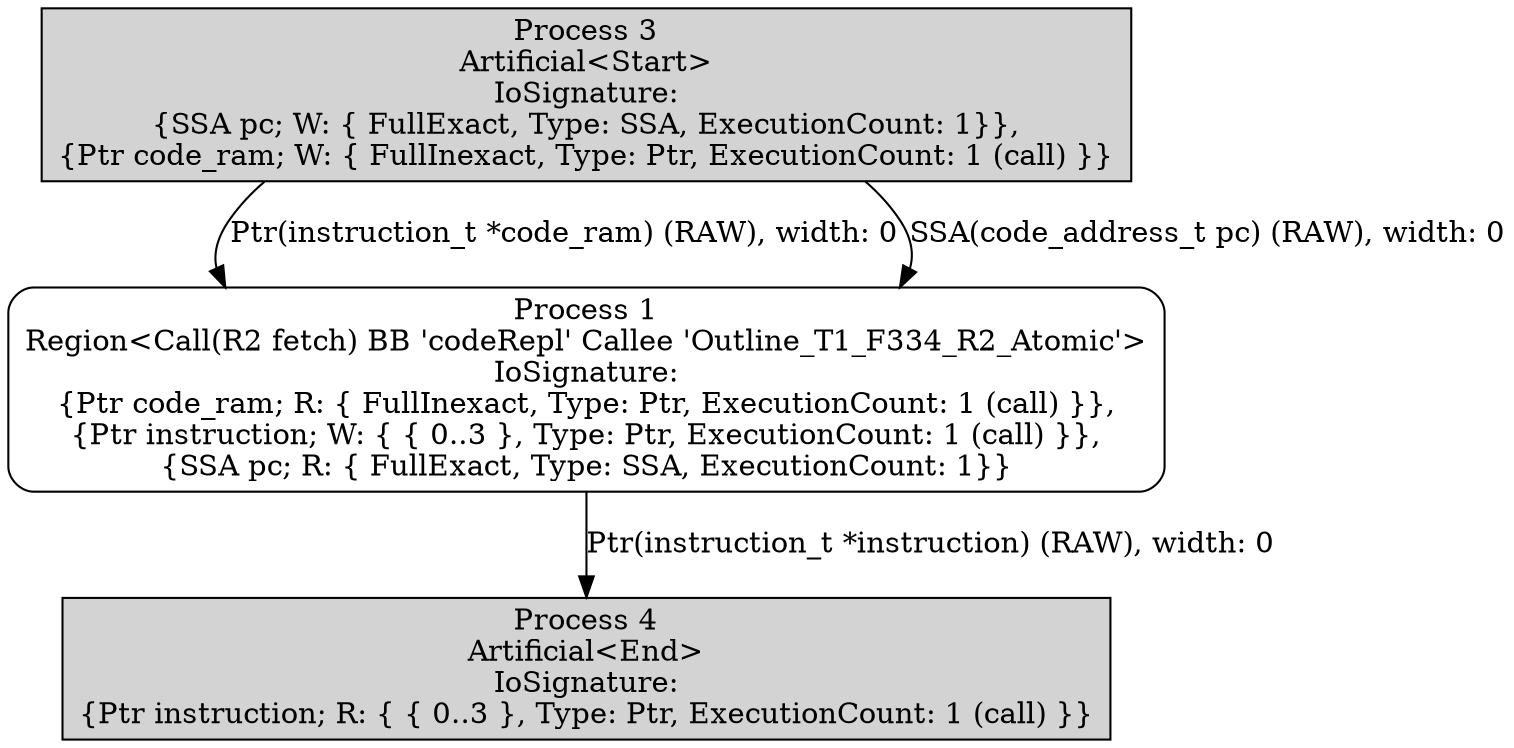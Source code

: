 digraph G {
0[label="Process 1
Region<Call(R2 fetch) BB 'codeRepl' Callee 'Outline_T1_F334_R2_Atomic'>
IoSignature:
{Ptr code_ram; R: { FullInexact, Type: Ptr, ExecutionCount: 1 (call) }},
{Ptr instruction; W: { { 0..3 }, Type: Ptr, ExecutionCount: 1 (call) }},
{SSA pc; R: { FullExact, Type: SSA, ExecutionCount: 1}}", style="rounded", shape="box"];
1[label="Process 3
Artificial<Start>
IoSignature:
{SSA pc; W: { FullExact, Type: SSA, ExecutionCount: 1}},
{Ptr code_ram; W: { FullInexact, Type: Ptr, ExecutionCount: 1 (call) }}", style="filled" shape="box" fillcolor="lightgrey"];
2[label="Process 4
Artificial<End>
IoSignature:
{Ptr instruction; R: { { 0..3 }, Type: Ptr, ExecutionCount: 1 (call) }}", style="filled" shape="box" fillcolor="lightgrey"];
1->0 [label="Ptr(instruction_t *code_ram) (RAW), width: 0"];
0->2 [label="Ptr(instruction_t *instruction) (RAW), width: 0"];
1->0 [label="SSA(code_address_t pc) (RAW), width: 0"];
}
